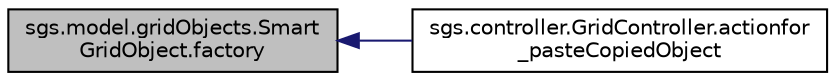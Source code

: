 digraph "sgs.model.gridObjects.SmartGridObject.factory"
{
  edge [fontname="Helvetica",fontsize="10",labelfontname="Helvetica",labelfontsize="10"];
  node [fontname="Helvetica",fontsize="10",shape=record];
  rankdir="LR";
  Node1 [label="sgs.model.gridObjects.Smart\lGridObject.factory",height=0.2,width=0.4,color="black", fillcolor="grey75", style="filled" fontcolor="black"];
  Node1 -> Node2 [dir="back",color="midnightblue",fontsize="10",style="solid",fontname="Helvetica"];
  Node2 [label="sgs.controller.GridController.actionfor\l_pasteCopiedObject",height=0.2,width=0.4,color="black", fillcolor="white", style="filled",URL="$classsgs_1_1controller_1_1_grid_controller.html#adadf8d7ceb2a752e51c5575c948c794c"];
}
